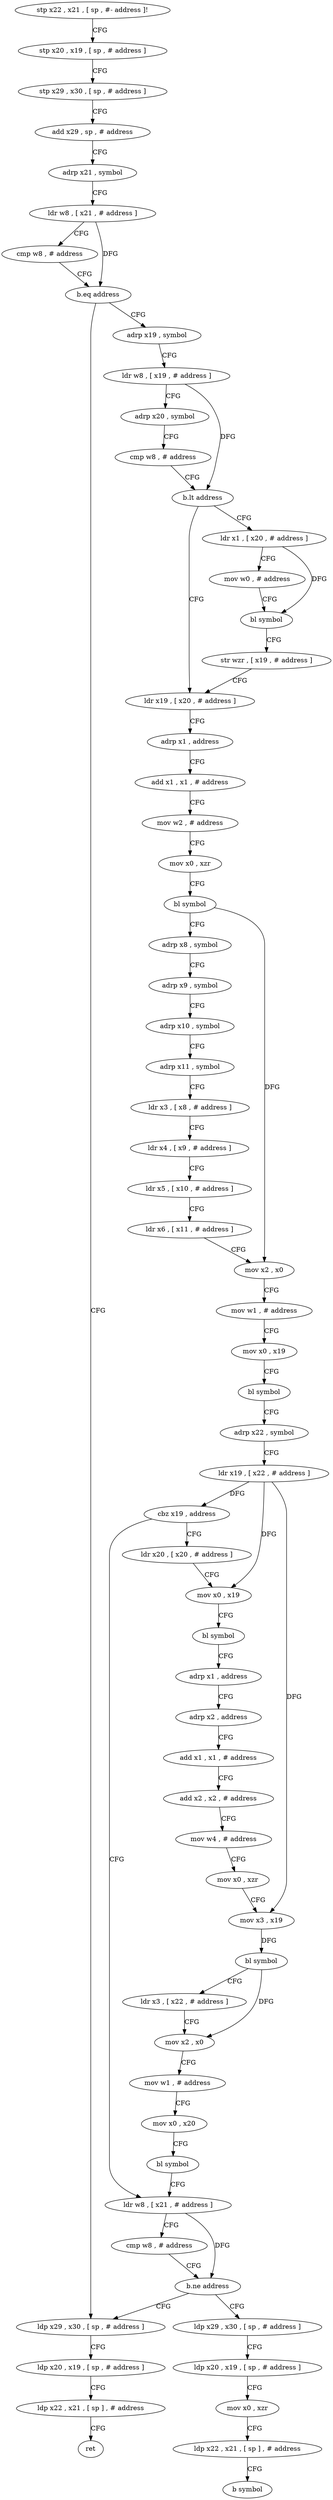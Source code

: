 digraph "func" {
"4212092" [label = "stp x22 , x21 , [ sp , #- address ]!" ]
"4212096" [label = "stp x20 , x19 , [ sp , # address ]" ]
"4212100" [label = "stp x29 , x30 , [ sp , # address ]" ]
"4212104" [label = "add x29 , sp , # address" ]
"4212108" [label = "adrp x21 , symbol" ]
"4212112" [label = "ldr w8 , [ x21 , # address ]" ]
"4212116" [label = "cmp w8 , # address" ]
"4212120" [label = "b.eq address" ]
"4212320" [label = "ldp x29 , x30 , [ sp , # address ]" ]
"4212124" [label = "adrp x19 , symbol" ]
"4212324" [label = "ldp x20 , x19 , [ sp , # address ]" ]
"4212328" [label = "ldp x22 , x21 , [ sp ] , # address" ]
"4212332" [label = "ret" ]
"4212128" [label = "ldr w8 , [ x19 , # address ]" ]
"4212132" [label = "adrp x20 , symbol" ]
"4212136" [label = "cmp w8 , # address" ]
"4212140" [label = "b.lt address" ]
"4212160" [label = "ldr x19 , [ x20 , # address ]" ]
"4212144" [label = "ldr x1 , [ x20 , # address ]" ]
"4212164" [label = "adrp x1 , address" ]
"4212168" [label = "add x1 , x1 , # address" ]
"4212172" [label = "mov w2 , # address" ]
"4212176" [label = "mov x0 , xzr" ]
"4212180" [label = "bl symbol" ]
"4212184" [label = "adrp x8 , symbol" ]
"4212188" [label = "adrp x9 , symbol" ]
"4212192" [label = "adrp x10 , symbol" ]
"4212196" [label = "adrp x11 , symbol" ]
"4212200" [label = "ldr x3 , [ x8 , # address ]" ]
"4212204" [label = "ldr x4 , [ x9 , # address ]" ]
"4212208" [label = "ldr x5 , [ x10 , # address ]" ]
"4212212" [label = "ldr x6 , [ x11 , # address ]" ]
"4212216" [label = "mov x2 , x0" ]
"4212220" [label = "mov w1 , # address" ]
"4212224" [label = "mov x0 , x19" ]
"4212228" [label = "bl symbol" ]
"4212232" [label = "adrp x22 , symbol" ]
"4212236" [label = "ldr x19 , [ x22 , # address ]" ]
"4212240" [label = "cbz x19 , address" ]
"4212308" [label = "ldr w8 , [ x21 , # address ]" ]
"4212244" [label = "ldr x20 , [ x20 , # address ]" ]
"4212148" [label = "mov w0 , # address" ]
"4212152" [label = "bl symbol" ]
"4212156" [label = "str wzr , [ x19 , # address ]" ]
"4212312" [label = "cmp w8 , # address" ]
"4212316" [label = "b.ne address" ]
"4212336" [label = "ldp x29 , x30 , [ sp , # address ]" ]
"4212248" [label = "mov x0 , x19" ]
"4212252" [label = "bl symbol" ]
"4212256" [label = "adrp x1 , address" ]
"4212260" [label = "adrp x2 , address" ]
"4212264" [label = "add x1 , x1 , # address" ]
"4212268" [label = "add x2 , x2 , # address" ]
"4212272" [label = "mov w4 , # address" ]
"4212276" [label = "mov x0 , xzr" ]
"4212280" [label = "mov x3 , x19" ]
"4212284" [label = "bl symbol" ]
"4212288" [label = "ldr x3 , [ x22 , # address ]" ]
"4212292" [label = "mov x2 , x0" ]
"4212296" [label = "mov w1 , # address" ]
"4212300" [label = "mov x0 , x20" ]
"4212304" [label = "bl symbol" ]
"4212340" [label = "ldp x20 , x19 , [ sp , # address ]" ]
"4212344" [label = "mov x0 , xzr" ]
"4212348" [label = "ldp x22 , x21 , [ sp ] , # address" ]
"4212352" [label = "b symbol" ]
"4212092" -> "4212096" [ label = "CFG" ]
"4212096" -> "4212100" [ label = "CFG" ]
"4212100" -> "4212104" [ label = "CFG" ]
"4212104" -> "4212108" [ label = "CFG" ]
"4212108" -> "4212112" [ label = "CFG" ]
"4212112" -> "4212116" [ label = "CFG" ]
"4212112" -> "4212120" [ label = "DFG" ]
"4212116" -> "4212120" [ label = "CFG" ]
"4212120" -> "4212320" [ label = "CFG" ]
"4212120" -> "4212124" [ label = "CFG" ]
"4212320" -> "4212324" [ label = "CFG" ]
"4212124" -> "4212128" [ label = "CFG" ]
"4212324" -> "4212328" [ label = "CFG" ]
"4212328" -> "4212332" [ label = "CFG" ]
"4212128" -> "4212132" [ label = "CFG" ]
"4212128" -> "4212140" [ label = "DFG" ]
"4212132" -> "4212136" [ label = "CFG" ]
"4212136" -> "4212140" [ label = "CFG" ]
"4212140" -> "4212160" [ label = "CFG" ]
"4212140" -> "4212144" [ label = "CFG" ]
"4212160" -> "4212164" [ label = "CFG" ]
"4212144" -> "4212148" [ label = "CFG" ]
"4212144" -> "4212152" [ label = "DFG" ]
"4212164" -> "4212168" [ label = "CFG" ]
"4212168" -> "4212172" [ label = "CFG" ]
"4212172" -> "4212176" [ label = "CFG" ]
"4212176" -> "4212180" [ label = "CFG" ]
"4212180" -> "4212184" [ label = "CFG" ]
"4212180" -> "4212216" [ label = "DFG" ]
"4212184" -> "4212188" [ label = "CFG" ]
"4212188" -> "4212192" [ label = "CFG" ]
"4212192" -> "4212196" [ label = "CFG" ]
"4212196" -> "4212200" [ label = "CFG" ]
"4212200" -> "4212204" [ label = "CFG" ]
"4212204" -> "4212208" [ label = "CFG" ]
"4212208" -> "4212212" [ label = "CFG" ]
"4212212" -> "4212216" [ label = "CFG" ]
"4212216" -> "4212220" [ label = "CFG" ]
"4212220" -> "4212224" [ label = "CFG" ]
"4212224" -> "4212228" [ label = "CFG" ]
"4212228" -> "4212232" [ label = "CFG" ]
"4212232" -> "4212236" [ label = "CFG" ]
"4212236" -> "4212240" [ label = "DFG" ]
"4212236" -> "4212248" [ label = "DFG" ]
"4212236" -> "4212280" [ label = "DFG" ]
"4212240" -> "4212308" [ label = "CFG" ]
"4212240" -> "4212244" [ label = "CFG" ]
"4212308" -> "4212312" [ label = "CFG" ]
"4212308" -> "4212316" [ label = "DFG" ]
"4212244" -> "4212248" [ label = "CFG" ]
"4212148" -> "4212152" [ label = "CFG" ]
"4212152" -> "4212156" [ label = "CFG" ]
"4212156" -> "4212160" [ label = "CFG" ]
"4212312" -> "4212316" [ label = "CFG" ]
"4212316" -> "4212336" [ label = "CFG" ]
"4212316" -> "4212320" [ label = "CFG" ]
"4212336" -> "4212340" [ label = "CFG" ]
"4212248" -> "4212252" [ label = "CFG" ]
"4212252" -> "4212256" [ label = "CFG" ]
"4212256" -> "4212260" [ label = "CFG" ]
"4212260" -> "4212264" [ label = "CFG" ]
"4212264" -> "4212268" [ label = "CFG" ]
"4212268" -> "4212272" [ label = "CFG" ]
"4212272" -> "4212276" [ label = "CFG" ]
"4212276" -> "4212280" [ label = "CFG" ]
"4212280" -> "4212284" [ label = "DFG" ]
"4212284" -> "4212288" [ label = "CFG" ]
"4212284" -> "4212292" [ label = "DFG" ]
"4212288" -> "4212292" [ label = "CFG" ]
"4212292" -> "4212296" [ label = "CFG" ]
"4212296" -> "4212300" [ label = "CFG" ]
"4212300" -> "4212304" [ label = "CFG" ]
"4212304" -> "4212308" [ label = "CFG" ]
"4212340" -> "4212344" [ label = "CFG" ]
"4212344" -> "4212348" [ label = "CFG" ]
"4212348" -> "4212352" [ label = "CFG" ]
}
